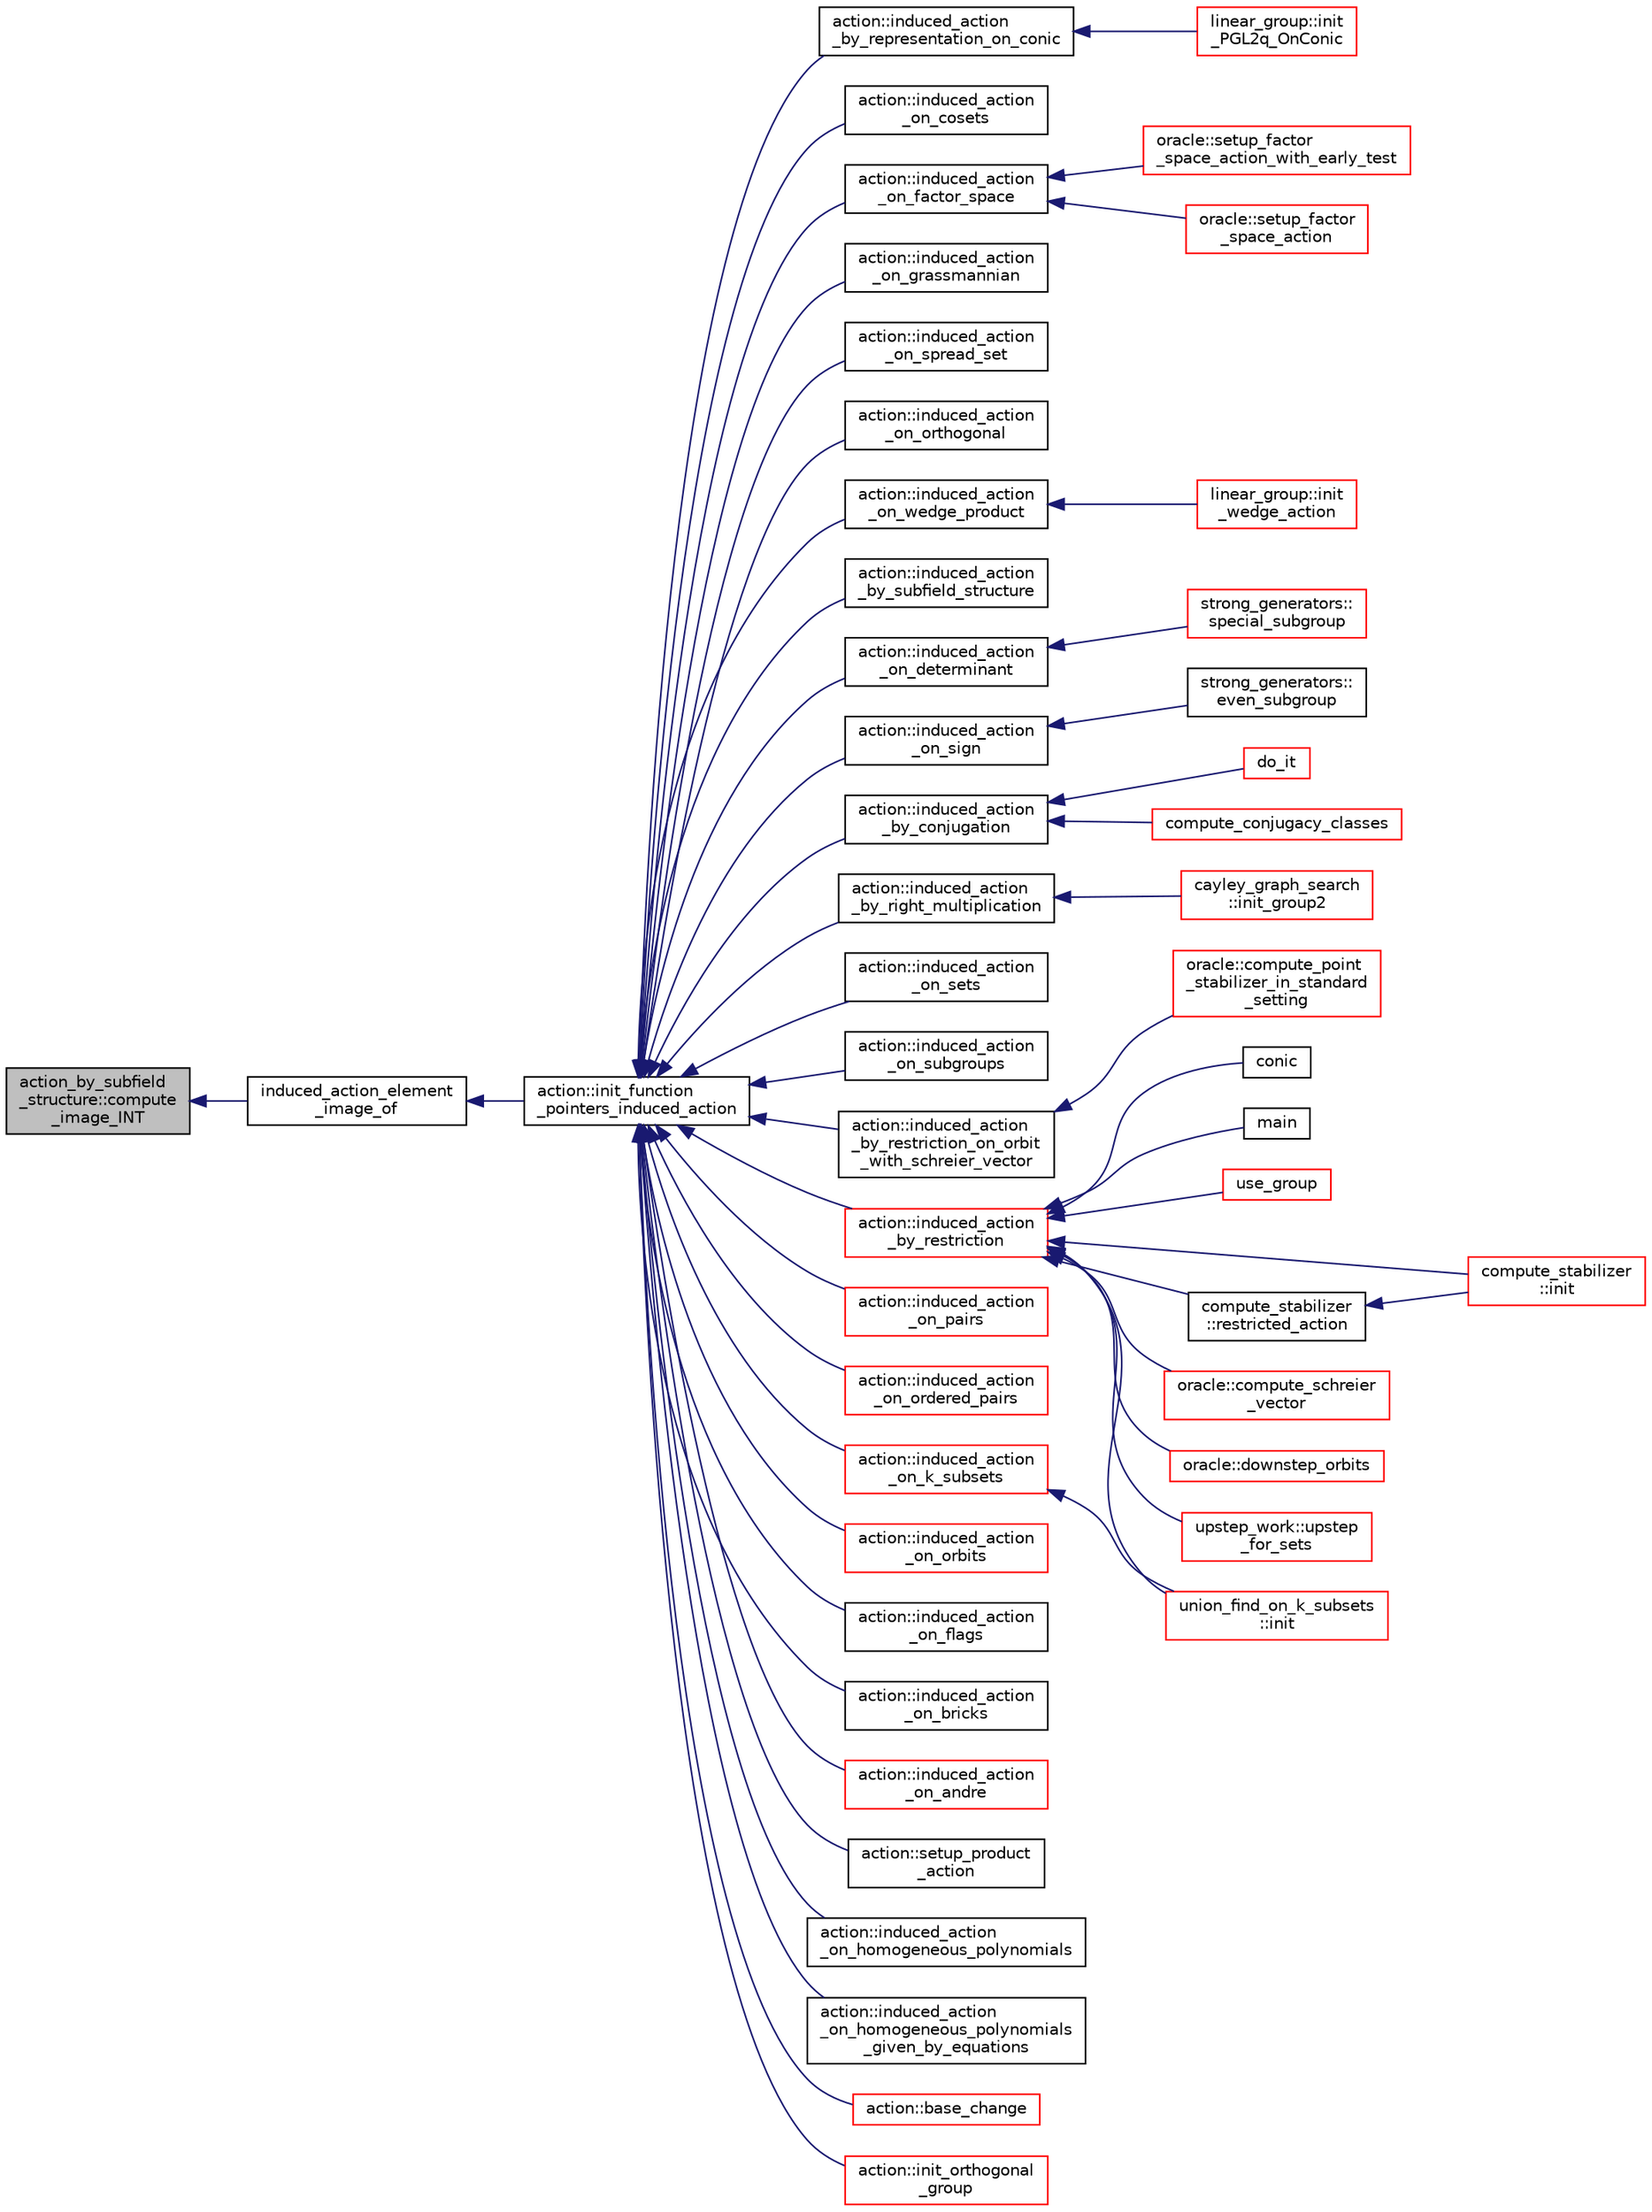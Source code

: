 digraph "action_by_subfield_structure::compute_image_INT"
{
  edge [fontname="Helvetica",fontsize="10",labelfontname="Helvetica",labelfontsize="10"];
  node [fontname="Helvetica",fontsize="10",shape=record];
  rankdir="LR";
  Node16 [label="action_by_subfield\l_structure::compute\l_image_INT",height=0.2,width=0.4,color="black", fillcolor="grey75", style="filled", fontcolor="black"];
  Node16 -> Node17 [dir="back",color="midnightblue",fontsize="10",style="solid",fontname="Helvetica"];
  Node17 [label="induced_action_element\l_image_of",height=0.2,width=0.4,color="black", fillcolor="white", style="filled",URL="$d3/d27/interface_8_c.html#a821850d6c3988dd122de0489cd36f0f0"];
  Node17 -> Node18 [dir="back",color="midnightblue",fontsize="10",style="solid",fontname="Helvetica"];
  Node18 [label="action::init_function\l_pointers_induced_action",height=0.2,width=0.4,color="black", fillcolor="white", style="filled",URL="$d2/d86/classaction.html#a3b9287d084b24f7a3b9532a7589c58de"];
  Node18 -> Node19 [dir="back",color="midnightblue",fontsize="10",style="solid",fontname="Helvetica"];
  Node19 [label="action::induced_action\l_by_representation_on_conic",height=0.2,width=0.4,color="black", fillcolor="white", style="filled",URL="$d2/d86/classaction.html#a228538e3f07bc186db8eb5da8b90f617"];
  Node19 -> Node20 [dir="back",color="midnightblue",fontsize="10",style="solid",fontname="Helvetica"];
  Node20 [label="linear_group::init\l_PGL2q_OnConic",height=0.2,width=0.4,color="red", fillcolor="white", style="filled",URL="$df/d5a/classlinear__group.html#a84c4d6e1849da4c6f8f096a1af2a8270"];
  Node18 -> Node27 [dir="back",color="midnightblue",fontsize="10",style="solid",fontname="Helvetica"];
  Node27 [label="action::induced_action\l_on_cosets",height=0.2,width=0.4,color="black", fillcolor="white", style="filled",URL="$d2/d86/classaction.html#acbdff5ffed42af6a01f07dffb2787237"];
  Node18 -> Node28 [dir="back",color="midnightblue",fontsize="10",style="solid",fontname="Helvetica"];
  Node28 [label="action::induced_action\l_on_factor_space",height=0.2,width=0.4,color="black", fillcolor="white", style="filled",URL="$d2/d86/classaction.html#af501ff2aa74fb6049bee5c01cd8b909b"];
  Node28 -> Node29 [dir="back",color="midnightblue",fontsize="10",style="solid",fontname="Helvetica"];
  Node29 [label="oracle::setup_factor\l_space_action_with_early_test",height=0.2,width=0.4,color="red", fillcolor="white", style="filled",URL="$d7/da7/classoracle.html#a7c26a85886666829e9727df91d2f01ad"];
  Node28 -> Node109 [dir="back",color="midnightblue",fontsize="10",style="solid",fontname="Helvetica"];
  Node109 [label="oracle::setup_factor\l_space_action",height=0.2,width=0.4,color="red", fillcolor="white", style="filled",URL="$d7/da7/classoracle.html#a181e076f112ba1f32f5fb4e8abebdb18"];
  Node18 -> Node110 [dir="back",color="midnightblue",fontsize="10",style="solid",fontname="Helvetica"];
  Node110 [label="action::induced_action\l_on_grassmannian",height=0.2,width=0.4,color="black", fillcolor="white", style="filled",URL="$d2/d86/classaction.html#a295b730ecc0b0bf30f714094fef956ea"];
  Node18 -> Node111 [dir="back",color="midnightblue",fontsize="10",style="solid",fontname="Helvetica"];
  Node111 [label="action::induced_action\l_on_spread_set",height=0.2,width=0.4,color="black", fillcolor="white", style="filled",URL="$d2/d86/classaction.html#a7c5839c650592f083dc850d81ed05a5b"];
  Node18 -> Node112 [dir="back",color="midnightblue",fontsize="10",style="solid",fontname="Helvetica"];
  Node112 [label="action::induced_action\l_on_orthogonal",height=0.2,width=0.4,color="black", fillcolor="white", style="filled",URL="$d2/d86/classaction.html#a4f191cee643a81d7f18a4d729084e945"];
  Node18 -> Node113 [dir="back",color="midnightblue",fontsize="10",style="solid",fontname="Helvetica"];
  Node113 [label="action::induced_action\l_on_wedge_product",height=0.2,width=0.4,color="black", fillcolor="white", style="filled",URL="$d2/d86/classaction.html#af13a5da25b8e8597ab695edff222fb6a"];
  Node113 -> Node114 [dir="back",color="midnightblue",fontsize="10",style="solid",fontname="Helvetica"];
  Node114 [label="linear_group::init\l_wedge_action",height=0.2,width=0.4,color="red", fillcolor="white", style="filled",URL="$df/d5a/classlinear__group.html#a16a8a2a5fdc535f2263210ca7943119e"];
  Node18 -> Node115 [dir="back",color="midnightblue",fontsize="10",style="solid",fontname="Helvetica"];
  Node115 [label="action::induced_action\l_by_subfield_structure",height=0.2,width=0.4,color="black", fillcolor="white", style="filled",URL="$d2/d86/classaction.html#add42951bdab176ceed6cc4af05dfa948"];
  Node18 -> Node116 [dir="back",color="midnightblue",fontsize="10",style="solid",fontname="Helvetica"];
  Node116 [label="action::induced_action\l_on_determinant",height=0.2,width=0.4,color="black", fillcolor="white", style="filled",URL="$d2/d86/classaction.html#aa6b9d3c2ded2cae185ee31f2200ad0b5"];
  Node116 -> Node117 [dir="back",color="midnightblue",fontsize="10",style="solid",fontname="Helvetica"];
  Node117 [label="strong_generators::\lspecial_subgroup",height=0.2,width=0.4,color="red", fillcolor="white", style="filled",URL="$dc/d09/classstrong__generators.html#a78e9e4d012bb440194e2874c40ca9e29"];
  Node18 -> Node119 [dir="back",color="midnightblue",fontsize="10",style="solid",fontname="Helvetica"];
  Node119 [label="action::induced_action\l_on_sign",height=0.2,width=0.4,color="black", fillcolor="white", style="filled",URL="$d2/d86/classaction.html#ab17b07971b94eae7c5efa21b33f643f1"];
  Node119 -> Node120 [dir="back",color="midnightblue",fontsize="10",style="solid",fontname="Helvetica"];
  Node120 [label="strong_generators::\leven_subgroup",height=0.2,width=0.4,color="black", fillcolor="white", style="filled",URL="$dc/d09/classstrong__generators.html#a8c1a171968f012ec245b0487a6af66e0"];
  Node18 -> Node121 [dir="back",color="midnightblue",fontsize="10",style="solid",fontname="Helvetica"];
  Node121 [label="action::induced_action\l_by_conjugation",height=0.2,width=0.4,color="black", fillcolor="white", style="filled",URL="$d2/d86/classaction.html#a45fb7703c6acac791acdcde339d21cc2"];
  Node121 -> Node122 [dir="back",color="midnightblue",fontsize="10",style="solid",fontname="Helvetica"];
  Node122 [label="do_it",height=0.2,width=0.4,color="red", fillcolor="white", style="filled",URL="$da/da3/burnside_8_c.html#a6a1ed4d46bdb13e56112f47f0565c25b"];
  Node121 -> Node124 [dir="back",color="midnightblue",fontsize="10",style="solid",fontname="Helvetica"];
  Node124 [label="compute_conjugacy_classes",height=0.2,width=0.4,color="red", fillcolor="white", style="filled",URL="$dc/dd4/group__actions_8h.html#a3a3f311d8e19e481707b3e54dbb35066"];
  Node18 -> Node129 [dir="back",color="midnightblue",fontsize="10",style="solid",fontname="Helvetica"];
  Node129 [label="action::induced_action\l_by_right_multiplication",height=0.2,width=0.4,color="black", fillcolor="white", style="filled",URL="$d2/d86/classaction.html#aafa2818d9d98046507e2754938be0c04"];
  Node129 -> Node130 [dir="back",color="midnightblue",fontsize="10",style="solid",fontname="Helvetica"];
  Node130 [label="cayley_graph_search\l::init_group2",height=0.2,width=0.4,color="red", fillcolor="white", style="filled",URL="$de/dae/classcayley__graph__search.html#ac765646a4795740d7ac0a9407bf35f32"];
  Node18 -> Node132 [dir="back",color="midnightblue",fontsize="10",style="solid",fontname="Helvetica"];
  Node132 [label="action::induced_action\l_on_sets",height=0.2,width=0.4,color="black", fillcolor="white", style="filled",URL="$d2/d86/classaction.html#a09639acee6b88644c103b17050cc32f1"];
  Node18 -> Node133 [dir="back",color="midnightblue",fontsize="10",style="solid",fontname="Helvetica"];
  Node133 [label="action::induced_action\l_on_subgroups",height=0.2,width=0.4,color="black", fillcolor="white", style="filled",URL="$d2/d86/classaction.html#ad0de7ea45a2a73c1b8e0f52ee3ce4610"];
  Node18 -> Node134 [dir="back",color="midnightblue",fontsize="10",style="solid",fontname="Helvetica"];
  Node134 [label="action::induced_action\l_by_restriction_on_orbit\l_with_schreier_vector",height=0.2,width=0.4,color="black", fillcolor="white", style="filled",URL="$d2/d86/classaction.html#ad3ddab72625d9bebe7ac8eaef488cf4c"];
  Node134 -> Node135 [dir="back",color="midnightblue",fontsize="10",style="solid",fontname="Helvetica"];
  Node135 [label="oracle::compute_point\l_stabilizer_in_standard\l_setting",height=0.2,width=0.4,color="red", fillcolor="white", style="filled",URL="$d7/da7/classoracle.html#afa7b2b71cd2ccbb807a740d6e1085982"];
  Node18 -> Node136 [dir="back",color="midnightblue",fontsize="10",style="solid",fontname="Helvetica"];
  Node136 [label="action::induced_action\l_by_restriction",height=0.2,width=0.4,color="red", fillcolor="white", style="filled",URL="$d2/d86/classaction.html#a37c21f74a97c921d882a308370c06357"];
  Node136 -> Node40 [dir="back",color="midnightblue",fontsize="10",style="solid",fontname="Helvetica"];
  Node40 [label="conic",height=0.2,width=0.4,color="black", fillcolor="white", style="filled",URL="$d4/de8/conic_8_c.html#a96def9474b981a9d5831a9b48d85d652"];
  Node136 -> Node137 [dir="back",color="midnightblue",fontsize="10",style="solid",fontname="Helvetica"];
  Node137 [label="main",height=0.2,width=0.4,color="black", fillcolor="white", style="filled",URL="$d5/d0d/apps_2projective__space_2polar_8_c.html#a217dbf8b442f20279ea00b898af96f52"];
  Node136 -> Node67 [dir="back",color="midnightblue",fontsize="10",style="solid",fontname="Helvetica"];
  Node67 [label="use_group",height=0.2,width=0.4,color="red", fillcolor="white", style="filled",URL="$d9/d9f/all__cliques_8_c.html#aba62531e97173264c39afe2c7857af31"];
  Node136 -> Node138 [dir="back",color="midnightblue",fontsize="10",style="solid",fontname="Helvetica"];
  Node138 [label="union_find_on_k_subsets\l::init",height=0.2,width=0.4,color="red", fillcolor="white", style="filled",URL="$d3/d1b/classunion__find__on__k__subsets.html#aad0de310a8e8df1ff78ee2eaf3ec1e54"];
  Node136 -> Node140 [dir="back",color="midnightblue",fontsize="10",style="solid",fontname="Helvetica"];
  Node140 [label="compute_stabilizer\l::init",height=0.2,width=0.4,color="red", fillcolor="white", style="filled",URL="$d8/d30/classcompute__stabilizer.html#a36a1729430f317a65559220a8206a7d7"];
  Node136 -> Node145 [dir="back",color="midnightblue",fontsize="10",style="solid",fontname="Helvetica"];
  Node145 [label="compute_stabilizer\l::restricted_action",height=0.2,width=0.4,color="black", fillcolor="white", style="filled",URL="$d8/d30/classcompute__stabilizer.html#a895df470da0ac14f812c3c4b6f2280b9"];
  Node145 -> Node140 [dir="back",color="midnightblue",fontsize="10",style="solid",fontname="Helvetica"];
  Node136 -> Node146 [dir="back",color="midnightblue",fontsize="10",style="solid",fontname="Helvetica"];
  Node146 [label="oracle::compute_schreier\l_vector",height=0.2,width=0.4,color="red", fillcolor="white", style="filled",URL="$d7/da7/classoracle.html#a1ba7d398b51ed70f89b5ea54adb7b089"];
  Node136 -> Node156 [dir="back",color="midnightblue",fontsize="10",style="solid",fontname="Helvetica"];
  Node156 [label="oracle::downstep_orbits",height=0.2,width=0.4,color="red", fillcolor="white", style="filled",URL="$d7/da7/classoracle.html#a65ea623f3a7b2e3dba4e29638207bc53"];
  Node136 -> Node158 [dir="back",color="midnightblue",fontsize="10",style="solid",fontname="Helvetica"];
  Node158 [label="upstep_work::upstep\l_for_sets",height=0.2,width=0.4,color="red", fillcolor="white", style="filled",URL="$d2/dd6/classupstep__work.html#acbfe3d5e23c38c3dc8f5908e0bc5bf1b"];
  Node18 -> Node176 [dir="back",color="midnightblue",fontsize="10",style="solid",fontname="Helvetica"];
  Node176 [label="action::induced_action\l_on_pairs",height=0.2,width=0.4,color="red", fillcolor="white", style="filled",URL="$d2/d86/classaction.html#a4b01c7b3cc749218e9dbd84b9fed90b3"];
  Node18 -> Node178 [dir="back",color="midnightblue",fontsize="10",style="solid",fontname="Helvetica"];
  Node178 [label="action::induced_action\l_on_ordered_pairs",height=0.2,width=0.4,color="red", fillcolor="white", style="filled",URL="$d2/d86/classaction.html#ad290e0cc115881e0b9ddab7f7071975e"];
  Node18 -> Node179 [dir="back",color="midnightblue",fontsize="10",style="solid",fontname="Helvetica"];
  Node179 [label="action::induced_action\l_on_k_subsets",height=0.2,width=0.4,color="red", fillcolor="white", style="filled",URL="$d2/d86/classaction.html#a2eb6058853cffc4c099099e07ecbe612"];
  Node179 -> Node138 [dir="back",color="midnightblue",fontsize="10",style="solid",fontname="Helvetica"];
  Node18 -> Node181 [dir="back",color="midnightblue",fontsize="10",style="solid",fontname="Helvetica"];
  Node181 [label="action::induced_action\l_on_orbits",height=0.2,width=0.4,color="red", fillcolor="white", style="filled",URL="$d2/d86/classaction.html#a875913e4919877fe3dcae039ce44d7d8"];
  Node18 -> Node185 [dir="back",color="midnightblue",fontsize="10",style="solid",fontname="Helvetica"];
  Node185 [label="action::induced_action\l_on_flags",height=0.2,width=0.4,color="black", fillcolor="white", style="filled",URL="$d2/d86/classaction.html#afb1ac2fda2a79462e38c133330982341"];
  Node18 -> Node186 [dir="back",color="midnightblue",fontsize="10",style="solid",fontname="Helvetica"];
  Node186 [label="action::induced_action\l_on_bricks",height=0.2,width=0.4,color="black", fillcolor="white", style="filled",URL="$d2/d86/classaction.html#a71c71472fda2eefb125cd852d5feb306"];
  Node18 -> Node187 [dir="back",color="midnightblue",fontsize="10",style="solid",fontname="Helvetica"];
  Node187 [label="action::induced_action\l_on_andre",height=0.2,width=0.4,color="red", fillcolor="white", style="filled",URL="$d2/d86/classaction.html#a917efe5d7ae49b86dbf397540939fea4"];
  Node18 -> Node189 [dir="back",color="midnightblue",fontsize="10",style="solid",fontname="Helvetica"];
  Node189 [label="action::setup_product\l_action",height=0.2,width=0.4,color="black", fillcolor="white", style="filled",URL="$d2/d86/classaction.html#a35c717fb546189c007a89bb7b133e2f6"];
  Node18 -> Node190 [dir="back",color="midnightblue",fontsize="10",style="solid",fontname="Helvetica"];
  Node190 [label="action::induced_action\l_on_homogeneous_polynomials",height=0.2,width=0.4,color="black", fillcolor="white", style="filled",URL="$d2/d86/classaction.html#acafe8fb1e63926ce35338a292b621f8a"];
  Node18 -> Node191 [dir="back",color="midnightblue",fontsize="10",style="solid",fontname="Helvetica"];
  Node191 [label="action::induced_action\l_on_homogeneous_polynomials\l_given_by_equations",height=0.2,width=0.4,color="black", fillcolor="white", style="filled",URL="$d2/d86/classaction.html#a8f8df8dabfaa711297c20d44a2c1946a"];
  Node18 -> Node192 [dir="back",color="midnightblue",fontsize="10",style="solid",fontname="Helvetica"];
  Node192 [label="action::base_change",height=0.2,width=0.4,color="red", fillcolor="white", style="filled",URL="$d2/d86/classaction.html#a1cab1a81da804692affaf9b7060c90f6"];
  Node18 -> Node220 [dir="back",color="midnightblue",fontsize="10",style="solid",fontname="Helvetica"];
  Node220 [label="action::init_orthogonal\l_group",height=0.2,width=0.4,color="red", fillcolor="white", style="filled",URL="$d2/d86/classaction.html#a2cfe124956ed67d8b7a927bb44847cc2"];
}
